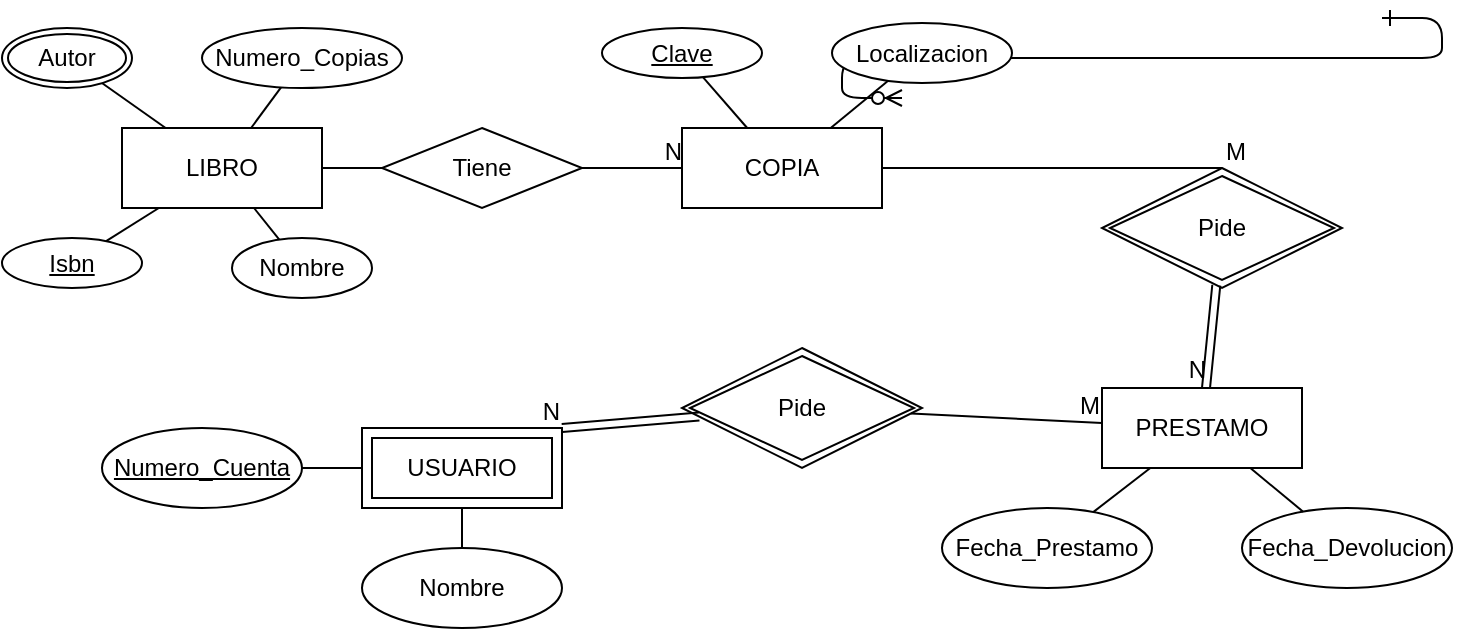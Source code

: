 <mxfile version="13.8.1" type="github">
  <diagram id="R2lEEEUBdFMjLlhIrx00" name="Page-1">
    <mxGraphModel dx="800" dy="760" grid="1" gridSize="10" guides="1" tooltips="1" connect="1" arrows="1" fold="1" page="1" pageScale="1" pageWidth="850" pageHeight="1100" math="0" shadow="0" extFonts="Permanent Marker^https://fonts.googleapis.com/css?family=Permanent+Marker">
      <root>
        <mxCell id="0" />
        <mxCell id="1" parent="0" />
        <mxCell id="C-vyLk0tnHw3VtMMgP7b-12" value="" style="edgeStyle=entityRelationEdgeStyle;endArrow=ERzeroToMany;startArrow=ERone;endFill=1;startFill=0;" parent="1" target="C-vyLk0tnHw3VtMMgP7b-17" edge="1">
          <mxGeometry width="100" height="100" relative="1" as="geometry">
            <mxPoint x="700" y="165" as="sourcePoint" />
            <mxPoint x="460" y="205" as="targetPoint" />
          </mxGeometry>
        </mxCell>
        <mxCell id="VhsBSKAUrrih6e4fQKek-2" value="LIBRO" style="whiteSpace=wrap;html=1;align=center;" vertex="1" parent="1">
          <mxGeometry x="70" y="220" width="100" height="40" as="geometry" />
        </mxCell>
        <mxCell id="VhsBSKAUrrih6e4fQKek-3" value="COPIA" style="whiteSpace=wrap;html=1;align=center;" vertex="1" parent="1">
          <mxGeometry x="350" y="220" width="100" height="40" as="geometry" />
        </mxCell>
        <mxCell id="VhsBSKAUrrih6e4fQKek-5" value="PRESTAMO" style="whiteSpace=wrap;html=1;align=center;" vertex="1" parent="1">
          <mxGeometry x="560" y="350" width="100" height="40" as="geometry" />
        </mxCell>
        <mxCell id="VhsBSKAUrrih6e4fQKek-6" value="Tiene" style="shape=rhombus;perimeter=rhombusPerimeter;whiteSpace=wrap;html=1;align=center;" vertex="1" parent="1">
          <mxGeometry x="200" y="220" width="100" height="40" as="geometry" />
        </mxCell>
        <mxCell id="VhsBSKAUrrih6e4fQKek-7" value="" style="endArrow=none;html=1;rounded=0;exitX=1;exitY=0.5;exitDx=0;exitDy=0;" edge="1" parent="1" source="VhsBSKAUrrih6e4fQKek-2" target="VhsBSKAUrrih6e4fQKek-6">
          <mxGeometry relative="1" as="geometry">
            <mxPoint x="190" y="300" as="sourcePoint" />
            <mxPoint x="350" y="300" as="targetPoint" />
          </mxGeometry>
        </mxCell>
        <mxCell id="VhsBSKAUrrih6e4fQKek-8" value="" style="endArrow=none;html=1;rounded=0;" edge="1" parent="1" source="VhsBSKAUrrih6e4fQKek-6" target="VhsBSKAUrrih6e4fQKek-3">
          <mxGeometry relative="1" as="geometry">
            <mxPoint x="310" y="300" as="sourcePoint" />
            <mxPoint x="470" y="300" as="targetPoint" />
          </mxGeometry>
        </mxCell>
        <mxCell id="VhsBSKAUrrih6e4fQKek-9" value="N" style="resizable=0;html=1;align=right;verticalAlign=bottom;" connectable="0" vertex="1" parent="VhsBSKAUrrih6e4fQKek-8">
          <mxGeometry x="1" relative="1" as="geometry" />
        </mxCell>
        <mxCell id="VhsBSKAUrrih6e4fQKek-14" value="" style="endArrow=none;html=1;rounded=0;exitX=0.5;exitY=0;exitDx=0;exitDy=0;" edge="1" parent="1" target="VhsBSKAUrrih6e4fQKek-3">
          <mxGeometry relative="1" as="geometry">
            <mxPoint x="620" y="240" as="sourcePoint" />
            <mxPoint x="640" y="270" as="targetPoint" />
          </mxGeometry>
        </mxCell>
        <mxCell id="VhsBSKAUrrih6e4fQKek-15" value="M" style="resizable=0;html=1;align=left;verticalAlign=bottom;" connectable="0" vertex="1" parent="VhsBSKAUrrih6e4fQKek-14">
          <mxGeometry x="-1" relative="1" as="geometry" />
        </mxCell>
        <mxCell id="VhsBSKAUrrih6e4fQKek-17" value="USUARIO" style="shape=ext;margin=3;double=1;whiteSpace=wrap;html=1;align=center;" vertex="1" parent="1">
          <mxGeometry x="190" y="370" width="100" height="40" as="geometry" />
        </mxCell>
        <mxCell id="VhsBSKAUrrih6e4fQKek-18" value="Pide" style="shape=rhombus;double=1;perimeter=rhombusPerimeter;whiteSpace=wrap;html=1;align=center;" vertex="1" parent="1">
          <mxGeometry x="350" y="330" width="120" height="60" as="geometry" />
        </mxCell>
        <mxCell id="VhsBSKAUrrih6e4fQKek-19" value="" style="shape=link;html=1;rounded=0;entryX=1;entryY=0;entryDx=0;entryDy=0;" edge="1" parent="1" source="VhsBSKAUrrih6e4fQKek-18" target="VhsBSKAUrrih6e4fQKek-17">
          <mxGeometry relative="1" as="geometry">
            <mxPoint x="280" y="550" as="sourcePoint" />
            <mxPoint x="440" y="550" as="targetPoint" />
          </mxGeometry>
        </mxCell>
        <mxCell id="VhsBSKAUrrih6e4fQKek-20" value="N" style="resizable=0;html=1;align=right;verticalAlign=bottom;" connectable="0" vertex="1" parent="VhsBSKAUrrih6e4fQKek-19">
          <mxGeometry x="1" relative="1" as="geometry" />
        </mxCell>
        <mxCell id="VhsBSKAUrrih6e4fQKek-22" value="" style="endArrow=none;html=1;rounded=0;" edge="1" parent="1" source="VhsBSKAUrrih6e4fQKek-18" target="VhsBSKAUrrih6e4fQKek-5">
          <mxGeometry relative="1" as="geometry">
            <mxPoint x="460" y="450" as="sourcePoint" />
            <mxPoint x="620" y="450" as="targetPoint" />
          </mxGeometry>
        </mxCell>
        <mxCell id="VhsBSKAUrrih6e4fQKek-23" value="M" style="resizable=0;html=1;align=right;verticalAlign=bottom;" connectable="0" vertex="1" parent="VhsBSKAUrrih6e4fQKek-22">
          <mxGeometry x="1" relative="1" as="geometry" />
        </mxCell>
        <mxCell id="VhsBSKAUrrih6e4fQKek-24" value="Nombre" style="ellipse;whiteSpace=wrap;html=1;align=center;" vertex="1" parent="1">
          <mxGeometry x="125" y="275" width="70" height="30" as="geometry" />
        </mxCell>
        <mxCell id="VhsBSKAUrrih6e4fQKek-26" value="Isbn" style="ellipse;whiteSpace=wrap;html=1;align=center;fontStyle=4;" vertex="1" parent="1">
          <mxGeometry x="10" y="275" width="70" height="25" as="geometry" />
        </mxCell>
        <mxCell id="VhsBSKAUrrih6e4fQKek-28" value="Autor" style="ellipse;shape=doubleEllipse;margin=3;whiteSpace=wrap;html=1;align=center;" vertex="1" parent="1">
          <mxGeometry x="10" y="170" width="65" height="30" as="geometry" />
        </mxCell>
        <mxCell id="VhsBSKAUrrih6e4fQKek-29" value="Numero_Copias" style="ellipse;whiteSpace=wrap;html=1;align=center;" vertex="1" parent="1">
          <mxGeometry x="110" y="170" width="100" height="30" as="geometry" />
        </mxCell>
        <mxCell id="VhsBSKAUrrih6e4fQKek-30" value="" style="endArrow=none;html=1;rounded=0;" edge="1" parent="1" source="VhsBSKAUrrih6e4fQKek-24" target="VhsBSKAUrrih6e4fQKek-2">
          <mxGeometry relative="1" as="geometry">
            <mxPoint x="230" y="150" as="sourcePoint" />
            <mxPoint x="390" y="150" as="targetPoint" />
          </mxGeometry>
        </mxCell>
        <mxCell id="VhsBSKAUrrih6e4fQKek-31" value="" style="endArrow=none;html=1;rounded=0;" edge="1" parent="1" source="VhsBSKAUrrih6e4fQKek-26" target="VhsBSKAUrrih6e4fQKek-2">
          <mxGeometry relative="1" as="geometry">
            <mxPoint x="157.201" y="300.377" as="sourcePoint" />
            <mxPoint x="140.769" y="270" as="targetPoint" />
          </mxGeometry>
        </mxCell>
        <mxCell id="VhsBSKAUrrih6e4fQKek-32" value="" style="endArrow=none;html=1;rounded=0;" edge="1" parent="1" source="VhsBSKAUrrih6e4fQKek-28" target="VhsBSKAUrrih6e4fQKek-2">
          <mxGeometry relative="1" as="geometry">
            <mxPoint x="90" y="150" as="sourcePoint" />
            <mxPoint x="116.117" y="133.365" as="targetPoint" />
          </mxGeometry>
        </mxCell>
        <mxCell id="VhsBSKAUrrih6e4fQKek-33" value="" style="endArrow=none;html=1;rounded=0;" edge="1" parent="1" source="VhsBSKAUrrih6e4fQKek-29" target="VhsBSKAUrrih6e4fQKek-2">
          <mxGeometry relative="1" as="geometry">
            <mxPoint x="220" y="170" as="sourcePoint" />
            <mxPoint x="246.117" y="153.365" as="targetPoint" />
          </mxGeometry>
        </mxCell>
        <mxCell id="VhsBSKAUrrih6e4fQKek-34" value="Clave" style="ellipse;whiteSpace=wrap;html=1;align=center;fontStyle=4;" vertex="1" parent="1">
          <mxGeometry x="310" y="170" width="80" height="25" as="geometry" />
        </mxCell>
        <mxCell id="VhsBSKAUrrih6e4fQKek-35" value="Localizacion" style="ellipse;whiteSpace=wrap;html=1;align=center;" vertex="1" parent="1">
          <mxGeometry x="425" y="167.5" width="90" height="30" as="geometry" />
        </mxCell>
        <mxCell id="VhsBSKAUrrih6e4fQKek-36" value="" style="endArrow=none;html=1;rounded=0;" edge="1" parent="1" source="VhsBSKAUrrih6e4fQKek-34" target="VhsBSKAUrrih6e4fQKek-3">
          <mxGeometry relative="1" as="geometry">
            <mxPoint x="360" y="130" as="sourcePoint" />
            <mxPoint x="386.117" y="113.365" as="targetPoint" />
          </mxGeometry>
        </mxCell>
        <mxCell id="VhsBSKAUrrih6e4fQKek-37" value="" style="endArrow=none;html=1;rounded=0;" edge="1" parent="1" source="VhsBSKAUrrih6e4fQKek-3" target="VhsBSKAUrrih6e4fQKek-35">
          <mxGeometry relative="1" as="geometry">
            <mxPoint x="440" y="110" as="sourcePoint" />
            <mxPoint x="466.117" y="93.365" as="targetPoint" />
          </mxGeometry>
        </mxCell>
        <mxCell id="VhsBSKAUrrih6e4fQKek-38" value="Fecha_Prestamo" style="ellipse;whiteSpace=wrap;html=1;align=center;" vertex="1" parent="1">
          <mxGeometry x="480" y="410" width="105" height="40" as="geometry" />
        </mxCell>
        <mxCell id="VhsBSKAUrrih6e4fQKek-39" value="Pide" style="shape=rhombus;double=1;perimeter=rhombusPerimeter;whiteSpace=wrap;html=1;align=center;" vertex="1" parent="1">
          <mxGeometry x="560" y="240" width="120" height="60" as="geometry" />
        </mxCell>
        <mxCell id="VhsBSKAUrrih6e4fQKek-40" value="" style="shape=link;html=1;rounded=0;" edge="1" parent="1" source="VhsBSKAUrrih6e4fQKek-39" target="VhsBSKAUrrih6e4fQKek-5">
          <mxGeometry relative="1" as="geometry">
            <mxPoint x="720" y="330" as="sourcePoint" />
            <mxPoint x="630" y="330" as="targetPoint" />
          </mxGeometry>
        </mxCell>
        <mxCell id="VhsBSKAUrrih6e4fQKek-41" value="N" style="resizable=0;html=1;align=right;verticalAlign=bottom;" connectable="0" vertex="1" parent="VhsBSKAUrrih6e4fQKek-40">
          <mxGeometry x="1" relative="1" as="geometry" />
        </mxCell>
        <mxCell id="VhsBSKAUrrih6e4fQKek-42" value="Fecha_Devolucion" style="ellipse;whiteSpace=wrap;html=1;align=center;" vertex="1" parent="1">
          <mxGeometry x="630" y="410" width="105" height="40" as="geometry" />
        </mxCell>
        <mxCell id="VhsBSKAUrrih6e4fQKek-43" value="" style="endArrow=none;html=1;rounded=0;" edge="1" parent="1" source="VhsBSKAUrrih6e4fQKek-38" target="VhsBSKAUrrih6e4fQKek-5">
          <mxGeometry relative="1" as="geometry">
            <mxPoint x="590" y="520" as="sourcePoint" />
            <mxPoint x="618.672" y="496.382" as="targetPoint" />
          </mxGeometry>
        </mxCell>
        <mxCell id="VhsBSKAUrrih6e4fQKek-44" value="" style="endArrow=none;html=1;rounded=0;" edge="1" parent="1" source="VhsBSKAUrrih6e4fQKek-5" target="VhsBSKAUrrih6e4fQKek-42">
          <mxGeometry relative="1" as="geometry">
            <mxPoint x="610" y="500" as="sourcePoint" />
            <mxPoint x="638.672" y="476.382" as="targetPoint" />
          </mxGeometry>
        </mxCell>
        <mxCell id="VhsBSKAUrrih6e4fQKek-45" value="Numero_Cuenta" style="ellipse;whiteSpace=wrap;html=1;align=center;fontStyle=4;" vertex="1" parent="1">
          <mxGeometry x="60" y="370" width="100" height="40" as="geometry" />
        </mxCell>
        <mxCell id="VhsBSKAUrrih6e4fQKek-46" value="Nombre" style="ellipse;whiteSpace=wrap;html=1;align=center;" vertex="1" parent="1">
          <mxGeometry x="190" y="430" width="100" height="40" as="geometry" />
        </mxCell>
        <mxCell id="VhsBSKAUrrih6e4fQKek-47" value="" style="endArrow=none;html=1;rounded=0;" edge="1" parent="1" source="VhsBSKAUrrih6e4fQKek-45" target="VhsBSKAUrrih6e4fQKek-17">
          <mxGeometry relative="1" as="geometry">
            <mxPoint x="120" y="460" as="sourcePoint" />
            <mxPoint x="148.672" y="436.382" as="targetPoint" />
          </mxGeometry>
        </mxCell>
        <mxCell id="VhsBSKAUrrih6e4fQKek-48" value="" style="endArrow=none;html=1;rounded=0;" edge="1" parent="1" source="VhsBSKAUrrih6e4fQKek-17" target="VhsBSKAUrrih6e4fQKek-46">
          <mxGeometry relative="1" as="geometry">
            <mxPoint x="340" y="450" as="sourcePoint" />
            <mxPoint x="368.672" y="426.382" as="targetPoint" />
          </mxGeometry>
        </mxCell>
      </root>
    </mxGraphModel>
  </diagram>
</mxfile>
